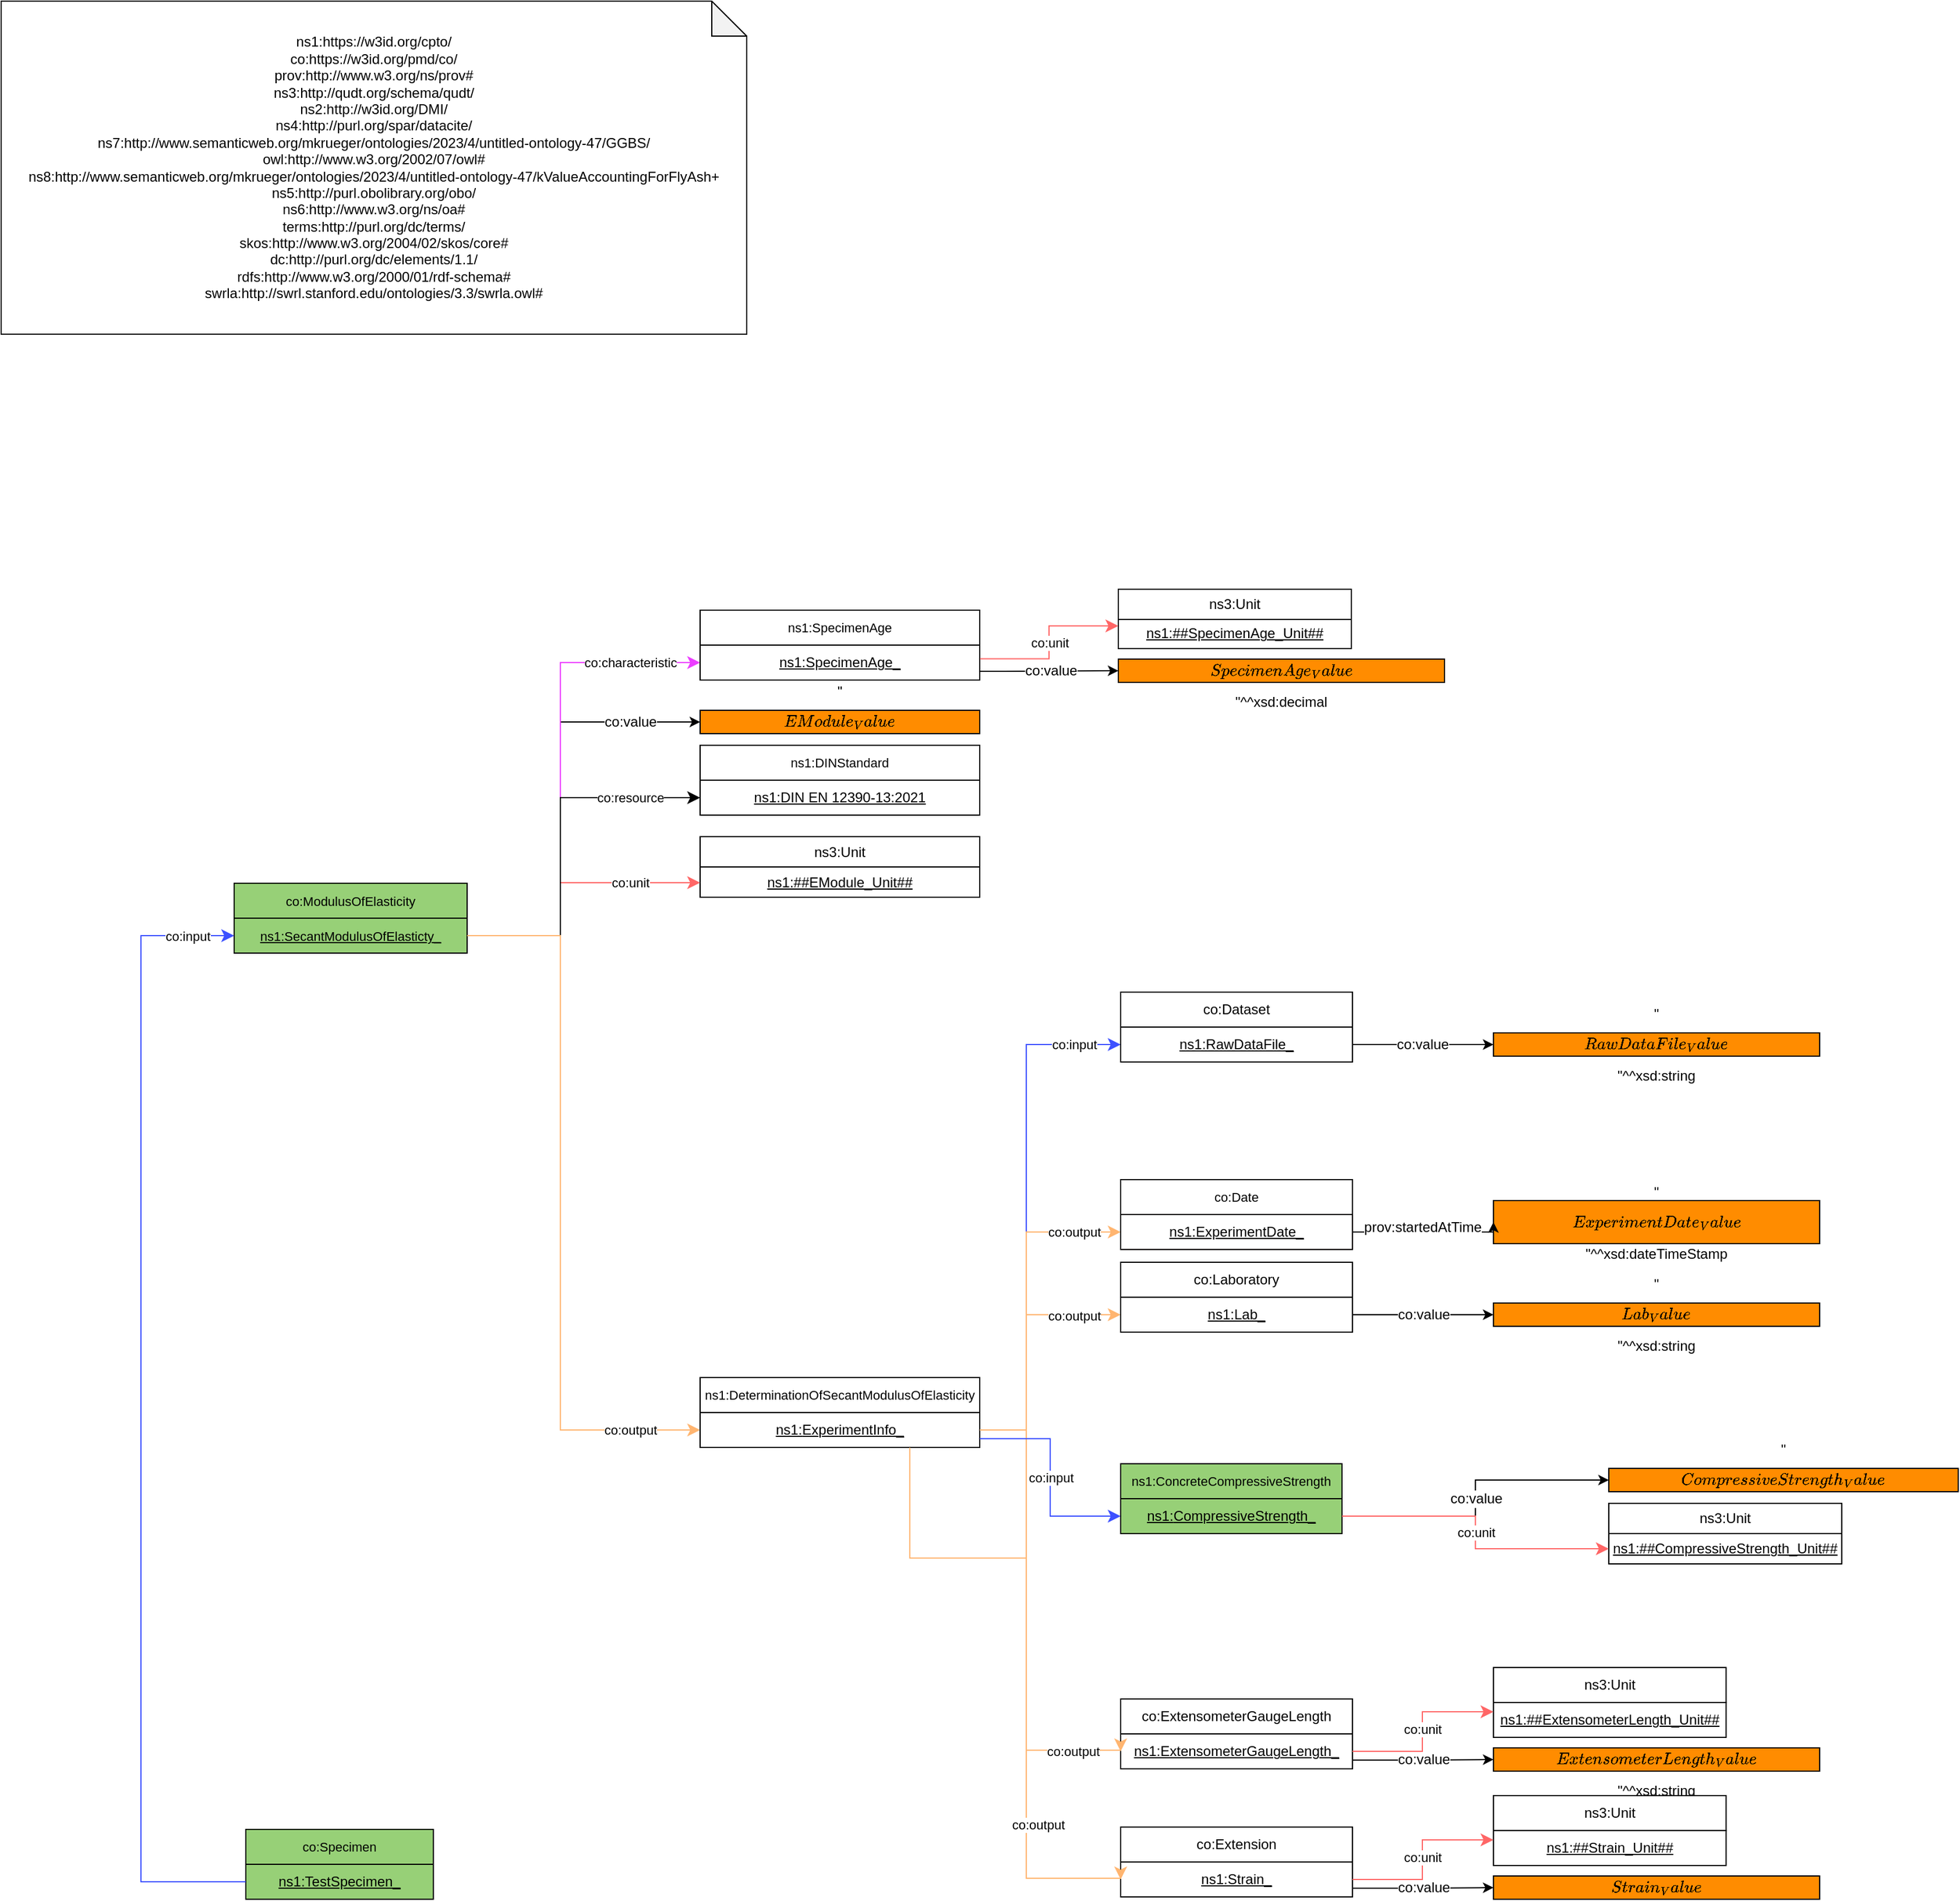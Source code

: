 <mxfile version="15.8.2" type="device"><diagram id="UXIPkQefFEDrWGH3IdC5" name="MiWoEx_neu"><mxGraphModel dx="4031" dy="3074" grid="1" gridSize="10" guides="1" tooltips="1" connect="1" arrows="1" fold="1" page="0" pageScale="1" pageWidth="827" pageHeight="1169" math="0" shadow="0"><root><mxCell id="97505-SNcamct329gDO7-0"/><mxCell id="97505-SNcamct329gDO7-1" parent="97505-SNcamct329gDO7-0"/><object label="co:ModulusOfElasticity" Type="Class" IRI="https://w3id.org/pmd/co/ModulusOfElasticity" id="4S3OoNcXCZUGaDcpZlmq-156"><mxCell style="rounded=0;whiteSpace=wrap;html=1;snapToPoint=1;points=[[0.1,0],[0.2,0],[0.3,0],[0.4,0],[0.5,0],[0.6,0],[0.7,0],[0.8,0],[0.9,0],[0,0.1],[0,0.3],[0,0.5],[0,0.7],[0,0.9],[0.1,1],[0.2,1],[0.3,1],[0.4,1],[0.5,1],[0.6,1],[0.7,1],[0.8,1],[0.9,1],[1,0.1],[1,0.3],[1,0.5],[1,0.7],[1,0.9]];fontSize=11;fillColor=#97D077;" parent="97505-SNcamct329gDO7-1" vertex="1"><mxGeometry x="-1720" y="-1172.5" width="200" height="30" as="geometry"/></mxCell></object><object label="&lt;u&gt;ns1:SecantModulusOfElasticty_&lt;/u&gt;" Type="Individual" IRI="Null" id="4S3OoNcXCZUGaDcpZlmq-157"><mxCell style="rounded=0;whiteSpace=wrap;html=1;snapToPoint=1;fontSize=11;fillColor=#97D077;" parent="97505-SNcamct329gDO7-1" vertex="1"><mxGeometry x="-1720" y="-1142.5" width="200" height="30" as="geometry"/></mxCell></object><object label="co:value" Type="DatatypeProperty" IRI="https://w3id.org/pmd/co/value" id="4S3OoNcXCZUGaDcpZlmq-159"><mxCell style="edgeStyle=orthogonalEdgeStyle;rounded=0;orthogonalLoop=1;jettySize=auto;html=1;exitX=1;exitY=0.5;exitDx=0;exitDy=0;fontSize=12;entryX=0;entryY=0.5;entryDx=0;entryDy=0;fillColor=#FFFFFF;" parent="97505-SNcamct329gDO7-1" source="4S3OoNcXCZUGaDcpZlmq-157" target="4S3OoNcXCZUGaDcpZlmq-160" edge="1"><mxGeometry as="geometry"><mxPoint x="-1643.74" y="-1186.5" as="sourcePoint"/><mxPoint x="-1386.74" y="-1062" as="targetPoint"/><mxPoint x="40" y="-92" as="offset"/><Array as="points"><mxPoint x="-1440" y="-1127"/><mxPoint x="-1440" y="-1311"/></Array></mxGeometry></mxCell></object><object label="&quot;$$EModule_Value$$&quot;^^xsd:decimal" Type="DataValue" IRI_DT="http://www.w3.org/2001/XMLSchema#decimal" id="4S3OoNcXCZUGaDcpZlmq-160"><mxCell style="rounded=0;whiteSpace=wrap;html=1;snapToPoint=1;shadow=0;glass=0;sketch=0;strokeColor=default;fontSize=12;fillColor=#FF8C00;" parent="97505-SNcamct329gDO7-1" vertex="1"><mxGeometry x="-1320" y="-1321" width="240" height="20" as="geometry"/></mxCell></object><object label="ns3:Unit" Type="Class" IRI="http://qudt.org/schema/qudt/Unit" id="dzM1LntGsSAcp5HvhDIG-0"><mxCell style="rounded=0;whiteSpace=wrap;html=1;fillColor=#FFFFFF;" parent="97505-SNcamct329gDO7-1" vertex="1"><mxGeometry x="-1320" y="-1212.5" width="240" height="26" as="geometry"/></mxCell></object><object label="&lt;u&gt;ns1:##EModule_Unit##&lt;/u&gt;" Type="Individual" id="dzM1LntGsSAcp5HvhDIG-1"><mxCell style="rounded=0;whiteSpace=wrap;html=1;fillColor=#FFFFFF;" parent="97505-SNcamct329gDO7-1" vertex="1"><mxGeometry x="-1320" y="-1186.5" width="240" height="26" as="geometry"/></mxCell></object><object label="co:unit" Type="ObjectProperty" IRI="https://w3id.org/pmd/co/unit" id="dzM1LntGsSAcp5HvhDIG-2"><mxCell style="endArrow=classic;html=1;exitX=1;exitY=0.5;exitDx=0;exitDy=0;endSize=8;arcSize=0;edgeStyle=orthogonalEdgeStyle;entryX=0;entryY=0.5;entryDx=0;entryDy=0;fillColor=#FFFFFF;strokeColor=#FF6666;" parent="97505-SNcamct329gDO7-1" source="4S3OoNcXCZUGaDcpZlmq-157" target="dzM1LntGsSAcp5HvhDIG-1" edge="1"><mxGeometry width="90" height="26" as="geometry"><mxPoint x="-1286.74" y="-1166.76" as="sourcePoint"/><mxPoint x="-1386.74" y="-1005" as="targetPoint"/><mxPoint x="40" y="-23" as="offset"/><Array as="points"><mxPoint x="-1440" y="-1127"/><mxPoint x="-1440" y="-1173"/><mxPoint x="-1320" y="-1173"/></Array></mxGeometry></mxCell></object><object label="co:Specimen" Type="Class" IRI="https://w3id.org/pmd/co/Specimen" id="x3j8CUo5KJD_qU_yZJNR-10"><mxCell style="rounded=0;whiteSpace=wrap;html=1;snapToPoint=1;points=[[0.1,0],[0.2,0],[0.3,0],[0.4,0],[0.5,0],[0.6,0],[0.7,0],[0.8,0],[0.9,0],[0,0.1],[0,0.3],[0,0.5],[0,0.7],[0,0.9],[0.1,1],[0.2,1],[0.3,1],[0.4,1],[0.5,1],[0.6,1],[0.7,1],[0.8,1],[0.9,1],[1,0.1],[1,0.3],[1,0.5],[1,0.7],[1,0.9]];fontSize=11;fillColor=#97D077;" parent="97505-SNcamct329gDO7-1" vertex="1"><mxGeometry x="-1710" y="-360" width="161" height="30" as="geometry"/></mxCell></object><object label="&lt;u&gt;&lt;font style=&quot;font-size: 12px&quot;&gt;ns1:TestSpecimen_&lt;/font&gt;&lt;/u&gt;" Type="Individual" IRI="Null" id="x3j8CUo5KJD_qU_yZJNR-11"><mxCell style="rounded=0;whiteSpace=wrap;html=1;snapToPoint=1;fontSize=11;fillColor=#97D077;" parent="97505-SNcamct329gDO7-1" vertex="1"><mxGeometry x="-1710" y="-330" width="161" height="30" as="geometry"/></mxCell></object><object label="co:input" Type="ObjectProperty" IRI="https://w3id.org/pmd/co/input" id="x3j8CUo5KJD_qU_yZJNR-16"><mxCell style="endArrow=classic;html=1;endSize=8;arcSize=0;edgeStyle=orthogonalEdgeStyle;exitX=0;exitY=0.5;exitDx=0;exitDy=0;entryX=0;entryY=0.5;entryDx=0;entryDy=0;fillColor=#FFFFFF;strokeColor=#3D51FF;" parent="97505-SNcamct329gDO7-1" source="x3j8CUo5KJD_qU_yZJNR-11" target="4S3OoNcXCZUGaDcpZlmq-157" edge="1"><mxGeometry width="90" height="26" as="geometry"><mxPoint x="-1376.74" y="-1447.5" as="sourcePoint"/><mxPoint x="-1514.24" y="-1555" as="targetPoint"/><Array as="points"><mxPoint x="-1800" y="-315"/><mxPoint x="-1800" y="-1127"/></Array><mxPoint x="-45" y="-406" as="offset"/></mxGeometry></mxCell></object><object label="co:input" Type="ObjectProperty" IRI="https://w3id.org/pmd/co/input" id="vrB592Z6oyx5TgJau1o1-14"><mxCell style="endArrow=classic;html=1;exitX=1;exitY=0.5;exitDx=0;exitDy=0;endSize=8;arcSize=0;edgeStyle=orthogonalEdgeStyle;entryX=0;entryY=0.5;entryDx=0;entryDy=0;fillColor=#FFFFFF;strokeColor=#3D51FF;" parent="97505-SNcamct329gDO7-1" source="HQw4geavo5Zy8eXRPRxA-51" target="XyUmp4HFHpR-SFsd-4tf-1" edge="1"><mxGeometry width="90" height="26" as="geometry"><mxPoint x="-1066.74" y="-1436" as="sourcePoint"/><mxPoint x="-1146.74" y="-1311" as="targetPoint"/><mxPoint x="20" y="-166" as="offset"/><Array as="points"><mxPoint x="-1040" y="-703"/><mxPoint x="-1040" y="-1034"/></Array></mxGeometry></mxCell></object><object label="ns1:DINStandard" Type="Class" IRI="https://w3id.org/cpto/DINStandard" id="X-x265AaEcsCabsh68sK-6"><mxCell style="rounded=0;whiteSpace=wrap;html=1;snapToPoint=1;points=[[0.1,0],[0.2,0],[0.3,0],[0.4,0],[0.5,0],[0.6,0],[0.7,0],[0.8,0],[0.9,0],[0,0.1],[0,0.3],[0,0.5],[0,0.7],[0,0.9],[0.1,1],[0.2,1],[0.3,1],[0.4,1],[0.5,1],[0.6,1],[0.7,1],[0.8,1],[0.9,1],[1,0.1],[1,0.3],[1,0.5],[1,0.7],[1,0.9]];fontSize=11;fillColor=#FFFFFF;" parent="97505-SNcamct329gDO7-1" vertex="1"><mxGeometry x="-1320" y="-1291" width="240" height="30" as="geometry"/></mxCell></object><object label="&lt;u style=&quot;font-size: 12px&quot;&gt;ns1:&lt;/u&gt;&lt;u&gt;&lt;font style=&quot;font-size: 12px&quot;&gt;DIN EN 12390-13:2021&lt;/font&gt;&lt;/u&gt;" Type="Individual" IRI="Null" id="X-x265AaEcsCabsh68sK-7"><mxCell style="rounded=0;whiteSpace=wrap;html=1;snapToPoint=1;fontSize=11;" parent="97505-SNcamct329gDO7-1" vertex="1"><mxGeometry x="-1320" y="-1261" width="240" height="30" as="geometry"/></mxCell></object><object label="co:characteristic" Type="ObjectProperty" IRI="https://w3id.org/pmd/co/characteristic" id="g4Tvwo3vD4Dua6rrecGH-8"><mxCell style="endArrow=classic;html=1;endSize=8;arcSize=0;edgeStyle=orthogonalEdgeStyle;exitX=1;exitY=0.5;exitDx=0;exitDy=0;entryX=0;entryY=0.5;entryDx=0;entryDy=0;strokeColor=#EC3DFF;fillColor=#FFFFFF;" parent="97505-SNcamct329gDO7-1" source="4S3OoNcXCZUGaDcpZlmq-157" target="DgxsGwHGDNo53M0R5Qbq-1" edge="1"><mxGeometry width="90" height="26" as="geometry"><mxPoint x="-1196.74" y="-1350" as="sourcePoint"/><mxPoint x="-1116.74" y="-1295.0" as="targetPoint"/><mxPoint x="40" y="-117" as="offset"/><Array as="points"><mxPoint x="-1440" y="-1127"/><mxPoint x="-1440" y="-1362"/></Array></mxGeometry></mxCell></object><object label="co:resource" Type="ObjectProperty" IRI="https://w3id.org/pmd/co/resource" id="g4Tvwo3vD4Dua6rrecGH-9"><mxCell style="endArrow=classic;html=1;exitX=1;exitY=0.5;exitDx=0;exitDy=0;endSize=8;arcSize=0;edgeStyle=orthogonalEdgeStyle;entryX=0;entryY=0.5;entryDx=0;entryDy=0;fillColor=#FFFFFF;" parent="97505-SNcamct329gDO7-1" source="4S3OoNcXCZUGaDcpZlmq-157" target="X-x265AaEcsCabsh68sK-7" edge="1"><mxGeometry width="90" height="26" as="geometry"><mxPoint x="-1436.74" y="-1239" as="sourcePoint"/><mxPoint x="-1356.74" y="-1130" as="targetPoint"/><Array as="points"><mxPoint x="-1440" y="-1127"/><mxPoint x="-1440" y="-1246"/></Array><mxPoint x="40" y="-59" as="offset"/></mxGeometry></mxCell></object><object label="ns1:SpecimenAge" Type="Class" IRI="https://w3id.org/cpto/SpecimenAge" id="DgxsGwHGDNo53M0R5Qbq-0"><mxCell style="rounded=0;whiteSpace=wrap;html=1;snapToPoint=1;points=[[0.1,0],[0.2,0],[0.3,0],[0.4,0],[0.5,0],[0.6,0],[0.7,0],[0.8,0],[0.9,0],[0,0.1],[0,0.3],[0,0.5],[0,0.7],[0,0.9],[0.1,1],[0.2,1],[0.3,1],[0.4,1],[0.5,1],[0.6,1],[0.7,1],[0.8,1],[0.9,1],[1,0.1],[1,0.3],[1,0.5],[1,0.7],[1,0.9]];fontSize=11;fillColor=#FFFFFF;" parent="97505-SNcamct329gDO7-1" vertex="1"><mxGeometry x="-1320" y="-1407" width="240" height="30" as="geometry"/></mxCell></object><object label="&lt;span style=&quot;font-size: 12px&quot;&gt;&lt;u&gt;ns1:SpecimenAge_&lt;/u&gt;&lt;/span&gt;" Type="Individual" IRI="Null" id="DgxsGwHGDNo53M0R5Qbq-1"><mxCell style="rounded=0;whiteSpace=wrap;html=1;snapToPoint=1;fontSize=11;" parent="97505-SNcamct329gDO7-1" vertex="1"><mxGeometry x="-1320" y="-1377" width="240" height="30" as="geometry"/></mxCell></object><object label="&quot;$$SpecimenAge_Value$$&quot;^^xsd:decimal" Type="DataValue" IRI_DT="http://www.w3.org/2001/XMLSchema#decimal" id="DgxsGwHGDNo53M0R5Qbq-2"><mxCell style="rounded=0;whiteSpace=wrap;html=1;snapToPoint=1;shadow=0;glass=0;sketch=0;strokeColor=default;fontSize=12;fillColor=#FF8C00;" parent="97505-SNcamct329gDO7-1" vertex="1"><mxGeometry x="-961" y="-1365" width="280" height="20" as="geometry"/></mxCell></object><object label="co:value" Type="DatatypeProperty" IRI="https://w3id.org/pmd/co/value" id="DgxsGwHGDNo53M0R5Qbq-3"><mxCell style="edgeStyle=orthogonalEdgeStyle;rounded=0;orthogonalLoop=1;jettySize=auto;html=1;fontSize=12;entryX=0;entryY=0.5;entryDx=0;entryDy=0;fillColor=#FFFFFF;exitX=1;exitY=0.75;exitDx=0;exitDy=0;" parent="97505-SNcamct329gDO7-1" source="DgxsGwHGDNo53M0R5Qbq-1" target="DgxsGwHGDNo53M0R5Qbq-2" edge="1"><mxGeometry as="geometry"><mxPoint x="-1030" y="-1300" as="sourcePoint"/><mxPoint x="-2967.98" y="1606.24" as="targetPoint"/><Array as="points"><mxPoint x="-1060" y="-1354"/><mxPoint x="-961" y="-1355"/></Array><mxPoint x="1" as="offset"/></mxGeometry></mxCell></object><object label="&lt;u&gt;ns1:##SpecimenAge_Unit##&lt;/u&gt;" Type="Individual" id="DgxsGwHGDNo53M0R5Qbq-4"><mxCell style="rounded=0;whiteSpace=wrap;html=1;fillColor=#FFFFFF;" parent="97505-SNcamct329gDO7-1" vertex="1"><mxGeometry x="-961" y="-1400" width="200" height="26" as="geometry"/></mxCell></object><object label="ns3:Unit" Type="Class" IRI="http://qudt.org/schema/qudt/Unit" id="DgxsGwHGDNo53M0R5Qbq-5"><mxCell style="rounded=0;whiteSpace=wrap;html=1;fillColor=#FFFFFF;" parent="97505-SNcamct329gDO7-1" vertex="1"><mxGeometry x="-961" y="-1425" width="200" height="26" as="geometry"/></mxCell></object><object label="co:unit" Type="ObjectProperty" IRI="https://w3id.org/pmd/co/unit" id="DgxsGwHGDNo53M0R5Qbq-6"><mxCell style="endArrow=classic;html=1;endSize=8;arcSize=0;edgeStyle=orthogonalEdgeStyle;entryX=0;entryY=0.25;entryDx=0;entryDy=0;exitX=1.001;exitY=0.391;exitDx=0;exitDy=0;fillColor=#FFFFFF;strokeColor=#FF6666;exitPerimeter=0;" parent="97505-SNcamct329gDO7-1" source="DgxsGwHGDNo53M0R5Qbq-1" target="DgxsGwHGDNo53M0R5Qbq-4" edge="1"><mxGeometry x="-2156.74" y="-578" width="90" height="26" as="geometry"><mxPoint x="-1870" y="-959.5" as="sourcePoint"/><mxPoint x="-1760" y="-979" as="targetPoint"/></mxGeometry></mxCell></object><object label="co:Dataset" Type="Class" IRI="https://w3id.org/pmd/co/Dataset" id="XyUmp4HFHpR-SFsd-4tf-0"><mxCell style="rounded=0;whiteSpace=wrap;html=1;snapToPoint=1;points=[[0.1,0],[0.2,0],[0.3,0],[0.4,0],[0.5,0],[0.6,0],[0.7,0],[0.8,0],[0.9,0],[0,0.1],[0,0.3],[0,0.5],[0,0.7],[0,0.9],[0.1,1],[0.2,1],[0.3,1],[0.4,1],[0.5,1],[0.6,1],[0.7,1],[0.8,1],[0.9,1],[1,0.1],[1,0.3],[1,0.5],[1,0.7],[1,0.9]];fillColor=#FFFFFF;" parent="97505-SNcamct329gDO7-1" vertex="1"><mxGeometry x="-959" y="-1079" width="199" height="30" as="geometry"/></mxCell></object><object label="&lt;u&gt;ns1:RawDataFile_&lt;/u&gt;" Type="Individual" IRI="Null" id="XyUmp4HFHpR-SFsd-4tf-1"><mxCell style="rounded=0;whiteSpace=wrap;html=1;snapToPoint=1;" parent="97505-SNcamct329gDO7-1" vertex="1"><mxGeometry x="-959" y="-1049" width="199" height="30" as="geometry"/></mxCell></object><object label="co:output" Type="ObjectProperty" IRI="https://w3id.org/pmd/co/output" id="XyUmp4HFHpR-SFsd-4tf-5"><mxCell style="endArrow=classic;html=1;exitX=1;exitY=0.5;exitDx=0;exitDy=0;endSize=8;arcSize=0;edgeStyle=orthogonalEdgeStyle;entryX=0;entryY=0.5;entryDx=0;entryDy=0;fillColor=#FFFFFF;strokeColor=#FFB570;" parent="97505-SNcamct329gDO7-1" source="4S3OoNcXCZUGaDcpZlmq-157" target="HQw4geavo5Zy8eXRPRxA-51" edge="1"><mxGeometry width="90" height="26" as="geometry"><mxPoint x="-1466.74" y="-1229" as="sourcePoint"/><mxPoint x="-1396.74" y="-923" as="targetPoint"/><mxPoint x="40" y="212" as="offset"/><Array as="points"><mxPoint x="-1440" y="-1127"/><mxPoint x="-1440" y="-703"/></Array></mxGeometry></mxCell></object><object label="co:output" Type="ObjectProperty" IRI="https://w3id.org/pmd/co/output" id="HQw4geavo5Zy8eXRPRxA-0"><mxCell style="endArrow=classic;html=1;endSize=8;arcSize=0;edgeStyle=orthogonalEdgeStyle;entryX=0;entryY=0.5;entryDx=0;entryDy=0;exitX=1;exitY=0.5;exitDx=0;exitDy=0;fillColor=#FFFFFF;strokeColor=#FFB570;" parent="97505-SNcamct329gDO7-1" source="HQw4geavo5Zy8eXRPRxA-51" target="HQw4geavo5Zy8eXRPRxA-8" edge="1"><mxGeometry width="90" height="26" as="geometry"><mxPoint x="-1108.48" y="-675" as="sourcePoint"/><mxPoint x="-1028.48" y="-935" as="targetPoint"/><mxPoint x="20" y="-85" as="offset"/><Array as="points"><mxPoint x="-1040" y="-703"/><mxPoint x="-1040" y="-873"/></Array></mxGeometry></mxCell></object><object label="co:output" Type="ObjectProperty" IRI="https://w3id.org/pmd/co/output" id="HQw4geavo5Zy8eXRPRxA-2"><mxCell style="endArrow=classic;html=1;endSize=8;arcSize=0;edgeStyle=orthogonalEdgeStyle;exitX=1;exitY=0.5;exitDx=0;exitDy=0;entryX=0;entryY=0.5;entryDx=0;entryDy=0;fillColor=#FFFFFF;strokeColor=#FFB570;" parent="97505-SNcamct329gDO7-1" source="HQw4geavo5Zy8eXRPRxA-51" target="HQw4geavo5Zy8eXRPRxA-19" edge="1"><mxGeometry width="90" height="26" as="geometry"><mxPoint x="-1108.48" y="-675" as="sourcePoint"/><mxPoint x="-1028.48" y="-795" as="targetPoint"/><mxPoint x="20" y="-49" as="offset"/><Array as="points"><mxPoint x="-1040" y="-703"/><mxPoint x="-1040" y="-802"/></Array></mxGeometry></mxCell></object><object label="co:Date" Type="Class" IRI="https://w3id.org/pmd/co/Date" id="HQw4geavo5Zy8eXRPRxA-7"><mxCell style="rounded=0;whiteSpace=wrap;html=1;snapToPoint=1;points=[[0.1,0],[0.2,0],[0.3,0],[0.4,0],[0.5,0],[0.6,0],[0.7,0],[0.8,0],[0.9,0],[0,0.1],[0,0.3],[0,0.5],[0,0.7],[0,0.9],[0.1,1],[0.2,1],[0.3,1],[0.4,1],[0.5,1],[0.6,1],[0.7,1],[0.8,1],[0.9,1],[1,0.1],[1,0.3],[1,0.5],[1,0.7],[1,0.9]];fontSize=11;strokeColor=#121212;fillColor=#FFFFFF;" parent="97505-SNcamct329gDO7-1" vertex="1"><mxGeometry x="-959" y="-918" width="199" height="30" as="geometry"/></mxCell></object><object label="&lt;u&gt;&lt;font style=&quot;font-size: 12px&quot;&gt;ns1:&lt;/font&gt;&lt;/u&gt;&lt;span style=&quot;font-size: 12px&quot;&gt;&lt;u&gt;ExperimentDate_&lt;/u&gt;&lt;/span&gt;" Type="Individual" IRI="Null" id="HQw4geavo5Zy8eXRPRxA-8"><mxCell style="rounded=0;whiteSpace=wrap;html=1;snapToPoint=1;fontSize=11;fillColor=#FFFFFF;strokeColor=#050202;" parent="97505-SNcamct329gDO7-1" vertex="1"><mxGeometry x="-959" y="-888" width="199" height="30" as="geometry"/></mxCell></object><object label="&quot;$$ExperimentDate_Value$$&quot;^^xsd:dateTimeStamp" Type="DataValue" IRI_DT="http://www.w3.org/2001/XMLSchema#dateTimeStamp" id="HQw4geavo5Zy8eXRPRxA-9"><mxCell style="rounded=0;whiteSpace=wrap;html=1;snapToPoint=1;shadow=0;glass=0;sketch=0;strokeColor=default;fontSize=12;fillColor=#FF8C00;" parent="97505-SNcamct329gDO7-1" vertex="1"><mxGeometry x="-639" y="-900" width="280" height="37" as="geometry"/></mxCell></object><object label="prov:startedAtTime" Type="DatatypeProperty" IRI="http://www.w3.org/ns/prov#startedAtTime" id="HQw4geavo5Zy8eXRPRxA-10"><mxCell style="edgeStyle=orthogonalEdgeStyle;rounded=0;orthogonalLoop=1;jettySize=auto;html=1;fontSize=12;entryX=0;entryY=0.5;entryDx=0;entryDy=0;exitX=1;exitY=0.5;exitDx=0;exitDy=0;fillColor=#FFFFFF;" parent="97505-SNcamct329gDO7-1" source="HQw4geavo5Zy8eXRPRxA-8" target="HQw4geavo5Zy8eXRPRxA-9" edge="1"><mxGeometry as="geometry"><mxPoint x="-2104.0" y="-45.5" as="sourcePoint"/><mxPoint x="-2004.0" y="-46" as="targetPoint"/><Array as="points"><mxPoint x="-750" y="-873"/><mxPoint x="-750" y="-873"/></Array><mxPoint x="-1" as="offset"/></mxGeometry></mxCell></object><object label="co:Laboratory" Type="Class" IRI="https://w3id.org/pmd/co/Laboratory" id="HQw4geavo5Zy8eXRPRxA-18"><mxCell style="rounded=0;whiteSpace=wrap;html=1;snapToPoint=1;points=[[0.1,0],[0.2,0],[0.3,0],[0.4,0],[0.5,0],[0.6,0],[0.7,0],[0.8,0],[0.9,0],[0,0.1],[0,0.3],[0,0.5],[0,0.7],[0,0.9],[0.1,1],[0.2,1],[0.3,1],[0.4,1],[0.5,1],[0.6,1],[0.7,1],[0.8,1],[0.9,1],[1,0.1],[1,0.3],[1,0.5],[1,0.7],[1,0.9]];fillColor=#FFFFFF;" parent="97505-SNcamct329gDO7-1" vertex="1"><mxGeometry x="-959" y="-847" width="199" height="30" as="geometry"/></mxCell></object><object label="&lt;u style=&quot;font-size: 11px&quot;&gt;&lt;font style=&quot;font-size: 12px&quot;&gt;ns1:&lt;/font&gt;&lt;/u&gt;&lt;u&gt;Lab_&lt;/u&gt;" Type="Individual" IRI="Null" id="HQw4geavo5Zy8eXRPRxA-19"><mxCell style="rounded=0;whiteSpace=wrap;html=1;snapToPoint=1;fillColor=#FFFFFF;" parent="97505-SNcamct329gDO7-1" vertex="1"><mxGeometry x="-959" y="-817" width="199" height="30" as="geometry"/></mxCell></object><object label="co:value" Type="DatatypeProperty" IRI="https://w3id.org/pmd/co/value" id="HQw4geavo5Zy8eXRPRxA-20"><mxCell style="edgeStyle=orthogonalEdgeStyle;rounded=0;orthogonalLoop=1;jettySize=auto;html=1;fontSize=12;entryX=0;entryY=0.5;entryDx=0;entryDy=0;exitX=1;exitY=0.5;exitDx=0;exitDy=0;fillColor=#FFFFFF;" parent="97505-SNcamct329gDO7-1" source="HQw4geavo5Zy8eXRPRxA-19" target="HQw4geavo5Zy8eXRPRxA-21" edge="1"><mxGeometry as="geometry"><mxPoint x="-2124.0" y="-82" as="sourcePoint"/><mxPoint x="-4773.47" y="8532.26" as="targetPoint"/><Array as="points"><mxPoint x="-748.89" y="-802"/><mxPoint x="-748.89" y="-802"/></Array><mxPoint as="offset"/></mxGeometry></mxCell></object><object label="&quot;$$Lab_Value$$&quot;^^xsd:string" Type="DataValue" IRI_DT="http://www.w3.org/2001/XMLSchema#string" id="HQw4geavo5Zy8eXRPRxA-21"><mxCell style="rounded=0;whiteSpace=wrap;html=1;snapToPoint=1;shadow=0;glass=0;sketch=0;strokeColor=default;fontSize=12;fillColor=#FF8C00;" parent="97505-SNcamct329gDO7-1" vertex="1"><mxGeometry x="-639" y="-812" width="280" height="20" as="geometry"/></mxCell></object><object label="ns1:DeterminationOfSecantModulusOfElasticity" Type="Class" IRI="https://w3id.org/cpto/DeterminationOfSecantModulusOfElasticity" id="HQw4geavo5Zy8eXRPRxA-50"><mxCell style="rounded=0;whiteSpace=wrap;html=1;snapToPoint=1;points=[[0.1,0],[0.2,0],[0.3,0],[0.4,0],[0.5,0],[0.6,0],[0.7,0],[0.8,0],[0.9,0],[0,0.1],[0,0.3],[0,0.5],[0,0.7],[0,0.9],[0.1,1],[0.2,1],[0.3,1],[0.4,1],[0.5,1],[0.6,1],[0.7,1],[0.8,1],[0.9,1],[1,0.1],[1,0.3],[1,0.5],[1,0.7],[1,0.9]];fontSize=11;fillColor=#FFFFFF;" parent="97505-SNcamct329gDO7-1" vertex="1"><mxGeometry x="-1320" y="-748" width="240" height="30" as="geometry"/></mxCell></object><object label="&lt;u style=&quot;font-size: 12px&quot;&gt;ns1:&lt;/u&gt;&lt;u&gt;&lt;font style=&quot;font-size: 12px&quot;&gt;ExperimentInfo_&lt;/font&gt;&lt;/u&gt;" Type="Individual" IRI="Null" id="HQw4geavo5Zy8eXRPRxA-51"><mxCell style="rounded=0;whiteSpace=wrap;html=1;snapToPoint=1;fontSize=11;" parent="97505-SNcamct329gDO7-1" vertex="1"><mxGeometry x="-1320" y="-718" width="240" height="30" as="geometry"/></mxCell></object><object label="&quot;$$RawDataFile_Value$$&quot;^^xsd:string" Type="DataValue" IRI_DT="http://www.w3.org/2001/XMLSchema#string" id="KAcNWF4rV9uF_w8Jalqu-1"><mxCell style="rounded=0;whiteSpace=wrap;html=1;snapToPoint=1;shadow=0;glass=0;sketch=0;strokeColor=default;fontSize=12;fillColor=#FF8C00;" parent="97505-SNcamct329gDO7-1" vertex="1"><mxGeometry x="-639" y="-1044" width="280" height="20" as="geometry"/></mxCell></object><object label="co:value" Type="DatatypeProperty" IRI="https://w3id.org/pmd/co/value" id="KAcNWF4rV9uF_w8Jalqu-3"><mxCell style="edgeStyle=orthogonalEdgeStyle;rounded=0;orthogonalLoop=1;jettySize=auto;html=1;fontSize=12;entryX=0;entryY=0.5;entryDx=0;entryDy=0;exitX=1;exitY=0.5;exitDx=0;exitDy=0;fillColor=#FFFFFF;" parent="97505-SNcamct329gDO7-1" source="XyUmp4HFHpR-SFsd-4tf-1" target="KAcNWF4rV9uF_w8Jalqu-1" edge="1"><mxGeometry as="geometry"><mxPoint x="-1284.35" y="-1292" as="sourcePoint"/><mxPoint x="-1218.73" y="-1268.0" as="targetPoint"/><mxPoint x="-1" as="offset"/></mxGeometry></mxCell></object><object label="ns1:https://w3id.org/cpto/&lt;br&gt;co:https://w3id.org/pmd/co/&lt;br&gt;prov:http://www.w3.org/ns/prov#&lt;br&gt;ns3:http://qudt.org/schema/qudt/&lt;br&gt;ns2:http://w3id.org/DMI/&lt;br&gt;ns4:http://purl.org/spar/datacite/&lt;br&gt;ns7:http://www.semanticweb.org/mkrueger/ontologies/2023/4/untitled-ontology-47/GGBS/&lt;br&gt;owl:http://www.w3.org/2002/07/owl#&lt;br&gt;ns8:http://www.semanticweb.org/mkrueger/ontologies/2023/4/untitled-ontology-47/kValueAccountingForFlyAsh+&lt;br&gt;ns5:http://purl.obolibrary.org/obo/&lt;br&gt;ns6:http://www.w3.org/ns/oa#&lt;br&gt;terms:http://purl.org/dc/terms/&lt;br&gt;skos:http://www.w3.org/2004/02/skos/core#&lt;br&gt;dc:http://purl.org/dc/elements/1.1/&lt;br&gt;rdfs:http://www.w3.org/2000/01/rdf-schema#&lt;br&gt;swrla:http://swrl.stanford.edu/ontologies/3.3/swrla.owl#" Type="Namespace" id="l_Mtb61kt-rJZav0yrQD-0"><mxCell style="shape=note;whiteSpace=wrap;html=1;backgroundOutline=1;darkOpacity=0.05;" parent="97505-SNcamct329gDO7-1" vertex="1"><mxGeometry x="-1920" y="-1930" width="640" height="286" as="geometry"/></mxCell></object><object label="co:ExtensometerGaugeLength" Type="Class" IRI="https://w3id.org/pmd/co/ExtensometerGaugeLength" id="9rPYruQvNM4WGa0GaPJE-2"><mxCell style="rounded=0;whiteSpace=wrap;html=1;snapToPoint=1;points=[[0.1,0],[0.2,0],[0.3,0],[0.4,0],[0.5,0],[0.6,0],[0.7,0],[0.8,0],[0.9,0],[0,0.1],[0,0.3],[0,0.5],[0,0.7],[0,0.9],[0.1,1],[0.2,1],[0.3,1],[0.4,1],[0.5,1],[0.6,1],[0.7,1],[0.8,1],[0.9,1],[1,0.1],[1,0.3],[1,0.5],[1,0.7],[1,0.9]];fillColor=#FFFFFF;" parent="97505-SNcamct329gDO7-1" vertex="1"><mxGeometry x="-959" y="-472" width="199" height="30" as="geometry"/></mxCell></object><object label="&lt;u&gt;ns1:ExtensometerGaugeLength_&lt;/u&gt;" Type="Individual" IRI="Null" id="9rPYruQvNM4WGa0GaPJE-3"><mxCell style="rounded=0;whiteSpace=wrap;html=1;snapToPoint=1;" parent="97505-SNcamct329gDO7-1" vertex="1"><mxGeometry x="-959" y="-442" width="199" height="30" as="geometry"/></mxCell></object><object label="co:value" Type="DatatypeProperty" IRI="https://w3id.org/pmd/co/value" id="9rPYruQvNM4WGa0GaPJE-4"><mxCell style="edgeStyle=orthogonalEdgeStyle;rounded=0;orthogonalLoop=1;jettySize=auto;html=1;exitX=1;exitY=0.75;exitDx=0;exitDy=0;fontSize=12;entryX=0;entryY=0.5;entryDx=0;entryDy=0;" parent="97505-SNcamct329gDO7-1" source="9rPYruQvNM4WGa0GaPJE-3" target="9rPYruQvNM4WGa0GaPJE-5" edge="1"><mxGeometry as="geometry"><mxPoint x="-709.002" y="-427.497" as="sourcePoint"/><mxPoint x="-625.002" y="-427.497" as="targetPoint"/><mxPoint as="offset"/></mxGeometry></mxCell></object><object label="&quot;$$ExtensometerLength_Value$$&quot;^^xsd:string" Type="DataValue" IRI_DT="http://www.w3.org/2001/XMLSchema#string" id="9rPYruQvNM4WGa0GaPJE-5"><mxCell style="rounded=0;whiteSpace=wrap;html=1;snapToPoint=1;shadow=0;glass=0;sketch=0;strokeColor=default;fontSize=12;fillColor=#FF8C00;" parent="97505-SNcamct329gDO7-1" vertex="1"><mxGeometry x="-639" y="-430" width="280" height="20" as="geometry"/></mxCell></object><object label="ns3:Unit" Type="Class" IRI="http://qudt.org/schema/qudt/Unit" id="9rPYruQvNM4WGa0GaPJE-6"><mxCell style="rounded=0;whiteSpace=wrap;html=1;snapToPoint=1;points=[[0.1,0],[0.2,0],[0.3,0],[0.4,0],[0.5,0],[0.6,0],[0.7,0],[0.8,0],[0.9,0],[0,0.1],[0,0.3],[0,0.5],[0,0.7],[0,0.9],[0.1,1],[0.2,1],[0.3,1],[0.4,1],[0.5,1],[0.6,1],[0.7,1],[0.8,1],[0.9,1],[1,0.1],[1,0.3],[1,0.5],[1,0.7],[1,0.9]];fillColor=#FFFFFF;" parent="97505-SNcamct329gDO7-1" vertex="1"><mxGeometry x="-639" y="-499" width="199.71" height="30" as="geometry"/></mxCell></object><object label="&lt;u&gt;ns1:##ExtensometerLength_Unit##&lt;/u&gt;" Type="Individual" id="9rPYruQvNM4WGa0GaPJE-7"><mxCell style="rounded=0;whiteSpace=wrap;html=1;snapToPoint=1;fillColor=#FFFFFF;" parent="97505-SNcamct329gDO7-1" vertex="1"><mxGeometry x="-639" y="-469" width="199.71" height="30" as="geometry"/></mxCell></object><object label="co:unit" Type="ObjectProperty" IRI="https://w3id.org/pmd/co/unit" id="9rPYruQvNM4WGa0GaPJE-8"><mxCell style="endArrow=classic;html=1;exitX=1;exitY=0.5;exitDx=0;exitDy=0;entryX=0;entryY=0.25;entryDx=0;entryDy=0;endSize=8;arcSize=0;edgeStyle=orthogonalEdgeStyle;fillColor=#FFFFFF;strokeColor=#FF6666;" parent="97505-SNcamct329gDO7-1" source="9rPYruQvNM4WGa0GaPJE-3" target="9rPYruQvNM4WGa0GaPJE-7" edge="1"><mxGeometry width="90" height="26" as="geometry"><mxPoint x="-748.64" y="-481.5" as="sourcePoint"/><mxPoint x="-351.703" y="-555" as="targetPoint"/><mxPoint x="-1" y="-2" as="offset"/><Array as="points"><mxPoint x="-700" y="-427"/><mxPoint x="-700" y="-461"/><mxPoint x="-639" y="-461"/></Array></mxGeometry></mxCell></object><object label="co:output" Type="ObjectProperty" IRI="https://w3id.org/pmd/co/output" id="QvSeY1FPeZExOiQyS8o4-0"><mxCell style="endArrow=classic;html=1;endSize=8;arcSize=0;edgeStyle=orthogonalEdgeStyle;exitX=1;exitY=0.5;exitDx=0;exitDy=0;entryX=0;entryY=0.5;entryDx=0;entryDy=0;fillColor=#FFFFFF;strokeColor=#FFB570;" parent="97505-SNcamct329gDO7-1" source="HQw4geavo5Zy8eXRPRxA-51" target="9rPYruQvNM4WGa0GaPJE-3" edge="1"><mxGeometry width="90" height="26" as="geometry"><mxPoint x="-1160" y="-693" as="sourcePoint"/><mxPoint x="-910.11" y="-379" as="targetPoint"/><mxPoint x="19" y="138" as="offset"/><Array as="points"><mxPoint x="-1040" y="-703"/><mxPoint x="-1040" y="-428"/></Array></mxGeometry></mxCell></object><object label="co:Extension" Type="Class" IRI="https://w3id.org/pmd/co/Extension" id="dwrsACzfTYXVh__SNaql-0"><mxCell style="rounded=0;whiteSpace=wrap;html=1;snapToPoint=1;points=[[0.1,0],[0.2,0],[0.3,0],[0.4,0],[0.5,0],[0.6,0],[0.7,0],[0.8,0],[0.9,0],[0,0.1],[0,0.3],[0,0.5],[0,0.7],[0,0.9],[0.1,1],[0.2,1],[0.3,1],[0.4,1],[0.5,1],[0.6,1],[0.7,1],[0.8,1],[0.9,1],[1,0.1],[1,0.3],[1,0.5],[1,0.7],[1,0.9]];fillColor=#FFFFFF;" parent="97505-SNcamct329gDO7-1" vertex="1"><mxGeometry x="-959" y="-362" width="199" height="30" as="geometry"/></mxCell></object><object label="&lt;u&gt;ns1:Strain_&lt;/u&gt;" Type="Individual" IRI="Null" id="dwrsACzfTYXVh__SNaql-1"><mxCell style="rounded=0;whiteSpace=wrap;html=1;snapToPoint=1;" parent="97505-SNcamct329gDO7-1" vertex="1"><mxGeometry x="-959" y="-332" width="199" height="30" as="geometry"/></mxCell></object><object label="co:value" Type="DatatypeProperty" IRI="https://w3id.org/pmd/co/value" id="dwrsACzfTYXVh__SNaql-2"><mxCell style="edgeStyle=orthogonalEdgeStyle;rounded=0;orthogonalLoop=1;jettySize=auto;html=1;exitX=1;exitY=0.75;exitDx=0;exitDy=0;fontSize=12;entryX=0;entryY=0.5;entryDx=0;entryDy=0;" parent="97505-SNcamct329gDO7-1" source="dwrsACzfTYXVh__SNaql-1" target="dwrsACzfTYXVh__SNaql-3" edge="1"><mxGeometry y="110" as="geometry"><mxPoint x="-709.002" y="-317.497" as="sourcePoint"/><mxPoint x="-625.002" y="-317.497" as="targetPoint"/><mxPoint as="offset"/></mxGeometry></mxCell></object><object label="&quot;$$Strain_Value$$&quot;^^xsd:string" Type="DataValue" IRI_DT="http://www.w3.org/2001/XMLSchema#string" id="dwrsACzfTYXVh__SNaql-3"><mxCell style="rounded=0;whiteSpace=wrap;html=1;snapToPoint=1;shadow=0;glass=0;sketch=0;strokeColor=default;fontSize=12;fillColor=#FF8C00;" parent="97505-SNcamct329gDO7-1" vertex="1"><mxGeometry x="-639" y="-320" width="280" height="20" as="geometry"/></mxCell></object><object label="ns3:Unit" Type="Class" IRI="http://qudt.org/schema/qudt/Unit" id="dwrsACzfTYXVh__SNaql-4"><mxCell style="rounded=0;whiteSpace=wrap;html=1;snapToPoint=1;points=[[0.1,0],[0.2,0],[0.3,0],[0.4,0],[0.5,0],[0.6,0],[0.7,0],[0.8,0],[0.9,0],[0,0.1],[0,0.3],[0,0.5],[0,0.7],[0,0.9],[0.1,1],[0.2,1],[0.3,1],[0.4,1],[0.5,1],[0.6,1],[0.7,1],[0.8,1],[0.9,1],[1,0.1],[1,0.3],[1,0.5],[1,0.7],[1,0.9]];fillColor=#FFFFFF;" parent="97505-SNcamct329gDO7-1" vertex="1"><mxGeometry x="-639" y="-389" width="199.71" height="30" as="geometry"/></mxCell></object><object label="&lt;u&gt;ns1:##Strain_Unit##&lt;/u&gt;" Type="Individual" id="dwrsACzfTYXVh__SNaql-5"><mxCell style="rounded=0;whiteSpace=wrap;html=1;snapToPoint=1;fillColor=#FFFFFF;" parent="97505-SNcamct329gDO7-1" vertex="1"><mxGeometry x="-639" y="-359" width="199.71" height="30" as="geometry"/></mxCell></object><object label="co:unit" Type="ObjectProperty" IRI="https://w3id.org/pmd/co/unit" id="dwrsACzfTYXVh__SNaql-6"><mxCell style="endArrow=classic;html=1;exitX=1;exitY=0.5;exitDx=0;exitDy=0;entryX=0;entryY=0.25;entryDx=0;entryDy=0;endSize=8;arcSize=0;edgeStyle=orthogonalEdgeStyle;fillColor=#FFFFFF;strokeColor=#FF6666;" parent="97505-SNcamct329gDO7-1" source="dwrsACzfTYXVh__SNaql-1" target="dwrsACzfTYXVh__SNaql-5" edge="1"><mxGeometry y="110" width="90" height="26" as="geometry"><mxPoint x="-748.64" y="-371.5" as="sourcePoint"/><mxPoint x="-351.703" y="-445" as="targetPoint"/><mxPoint x="-1" y="-2" as="offset"/><Array as="points"><mxPoint x="-700" y="-317"/><mxPoint x="-700" y="-351"/><mxPoint x="-639" y="-351"/></Array></mxGeometry></mxCell></object><object label="co:output" Type="ObjectProperty" IRI="https://w3id.org/pmd/co/output" id="dwrsACzfTYXVh__SNaql-7"><mxCell style="endArrow=classic;html=1;endSize=8;arcSize=0;edgeStyle=orthogonalEdgeStyle;exitX=0.75;exitY=1;exitDx=0;exitDy=0;entryX=0;entryY=0.5;entryDx=0;entryDy=0;fillColor=#FFFFFF;strokeColor=#FFB570;" parent="97505-SNcamct329gDO7-1" source="HQw4geavo5Zy8eXRPRxA-51" target="dwrsACzfTYXVh__SNaql-1" edge="1"><mxGeometry y="110" width="90" height="26" as="geometry"><mxPoint x="-1080" y="-593" as="sourcePoint"/><mxPoint x="-910.11" y="-269" as="targetPoint"/><mxPoint x="19" y="138" as="offset"/><Array as="points"><mxPoint x="-1140" y="-593"/><mxPoint x="-1040" y="-593"/><mxPoint x="-1040" y="-318"/></Array></mxGeometry></mxCell></object><object label="&quot;$$CompressiveStrength_Value$$&quot;^^xsd:decimal" Type="DataValue" IRI_DT="http://www.w3.org/2001/XMLSchema#decimal" id="AFyYpjE-8o7AXAPP0hvd-0"><mxCell style="rounded=0;whiteSpace=wrap;html=1;snapToPoint=1;shadow=0;glass=0;sketch=0;strokeColor=default;fontSize=12;fillColor=#FF8C00;" vertex="1" parent="97505-SNcamct329gDO7-1"><mxGeometry x="-540" y="-670" width="300" height="20" as="geometry"/></mxCell></object><object label="ns3:Unit" Type="Class" IRI="http://qudt.org/schema/qudt/Unit" id="AFyYpjE-8o7AXAPP0hvd-1"><mxCell style="rounded=0;whiteSpace=wrap;html=1;fillColor=#FFFFFF;" vertex="1" parent="97505-SNcamct329gDO7-1"><mxGeometry x="-540" y="-640" width="200" height="26" as="geometry"/></mxCell></object><object label="&lt;u&gt;ns1:##CompressiveStrength_Unit##&lt;/u&gt;" Type="Individual" id="AFyYpjE-8o7AXAPP0hvd-2"><mxCell style="rounded=0;whiteSpace=wrap;html=1;fillColor=#FFFFFF;" vertex="1" parent="97505-SNcamct329gDO7-1"><mxGeometry x="-540" y="-614" width="200" height="26" as="geometry"/></mxCell></object><object label="ns1:ConcreteCompressiveStrength" Type="Class" IRI="https://w3id.org/cpto/ConcreteCompressiveStrength" id="AFyYpjE-8o7AXAPP0hvd-3"><mxCell style="rounded=0;whiteSpace=wrap;html=1;snapToPoint=1;points=[[0.1,0],[0.2,0],[0.3,0],[0.4,0],[0.5,0],[0.6,0],[0.7,0],[0.8,0],[0.9,0],[0,0.1],[0,0.3],[0,0.5],[0,0.7],[0,0.9],[0.1,1],[0.2,1],[0.3,1],[0.4,1],[0.5,1],[0.6,1],[0.7,1],[0.8,1],[0.9,1],[1,0.1],[1,0.3],[1,0.5],[1,0.7],[1,0.9]];fontSize=11;fillColor=#97D077;" vertex="1" parent="97505-SNcamct329gDO7-1"><mxGeometry x="-959" y="-674" width="190" height="30" as="geometry"/></mxCell></object><object label="&lt;u style=&quot;font-size: 12px&quot;&gt;ns1:&lt;/u&gt;&lt;u&gt;&lt;font style=&quot;font-size: 12px&quot;&gt;CompressiveStrength_&lt;/font&gt;&lt;/u&gt;" Type="Individual" IRI="Null" id="AFyYpjE-8o7AXAPP0hvd-4"><mxCell style="rounded=0;whiteSpace=wrap;html=1;snapToPoint=1;fontSize=11;fillColor=#97D077;" vertex="1" parent="97505-SNcamct329gDO7-1"><mxGeometry x="-959" y="-644" width="190" height="30" as="geometry"/></mxCell></object><object label="co:value" Type="DatatypeProperty" IRI="https://w3id.org/pmd/co/value" id="AFyYpjE-8o7AXAPP0hvd-5"><mxCell style="edgeStyle=orthogonalEdgeStyle;rounded=0;orthogonalLoop=1;jettySize=auto;html=1;fontSize=12;entryX=0;entryY=0.5;entryDx=0;entryDy=0;exitX=1;exitY=0.5;exitDx=0;exitDy=0;fillColor=#FFFFFF;" edge="1" parent="97505-SNcamct329gDO7-1" source="AFyYpjE-8o7AXAPP0hvd-4" target="AFyYpjE-8o7AXAPP0hvd-0"><mxGeometry as="geometry"><mxPoint x="-750" y="-792" as="sourcePoint"/><mxPoint x="-629" y="-792" as="targetPoint"/></mxGeometry></mxCell></object><object label="co:unit" Type="ObjectProperty" IRI="https://w3id.org/pmd/co/unit" id="AFyYpjE-8o7AXAPP0hvd-6"><mxCell style="endArrow=classic;html=1;exitX=1;exitY=0.5;exitDx=0;exitDy=0;entryX=0;entryY=0.5;entryDx=0;entryDy=0;endSize=8;arcSize=0;edgeStyle=orthogonalEdgeStyle;fillColor=#FFFFFF;strokeColor=#FF6666;" edge="1" parent="97505-SNcamct329gDO7-1" source="AFyYpjE-8o7AXAPP0hvd-4" target="AFyYpjE-8o7AXAPP0hvd-2"><mxGeometry width="90" height="26" as="geometry"><mxPoint x="-750" y="-417" as="sourcePoint"/><mxPoint x="-629" y="-451.5" as="targetPoint"/></mxGeometry></mxCell></object><object label="co:input" Type="ObjectProperty" IRI="https://w3id.org/pmd/co/input" id="AFyYpjE-8o7AXAPP0hvd-7"><mxCell style="endArrow=classic;html=1;exitX=1;exitY=0.75;exitDx=0;exitDy=0;endSize=8;arcSize=0;edgeStyle=orthogonalEdgeStyle;entryX=0;entryY=0.5;entryDx=0;entryDy=0;fillColor=#FFFFFF;strokeColor=#3D51FF;" edge="1" parent="97505-SNcamct329gDO7-1" source="HQw4geavo5Zy8eXRPRxA-51" target="AFyYpjE-8o7AXAPP0hvd-4"><mxGeometry width="90" height="26" as="geometry"><mxPoint x="-1070" y="-693" as="sourcePoint"/><mxPoint x="-949" y="-1024" as="targetPoint"/></mxGeometry></mxCell></object></root></mxGraphModel></diagram></mxfile>